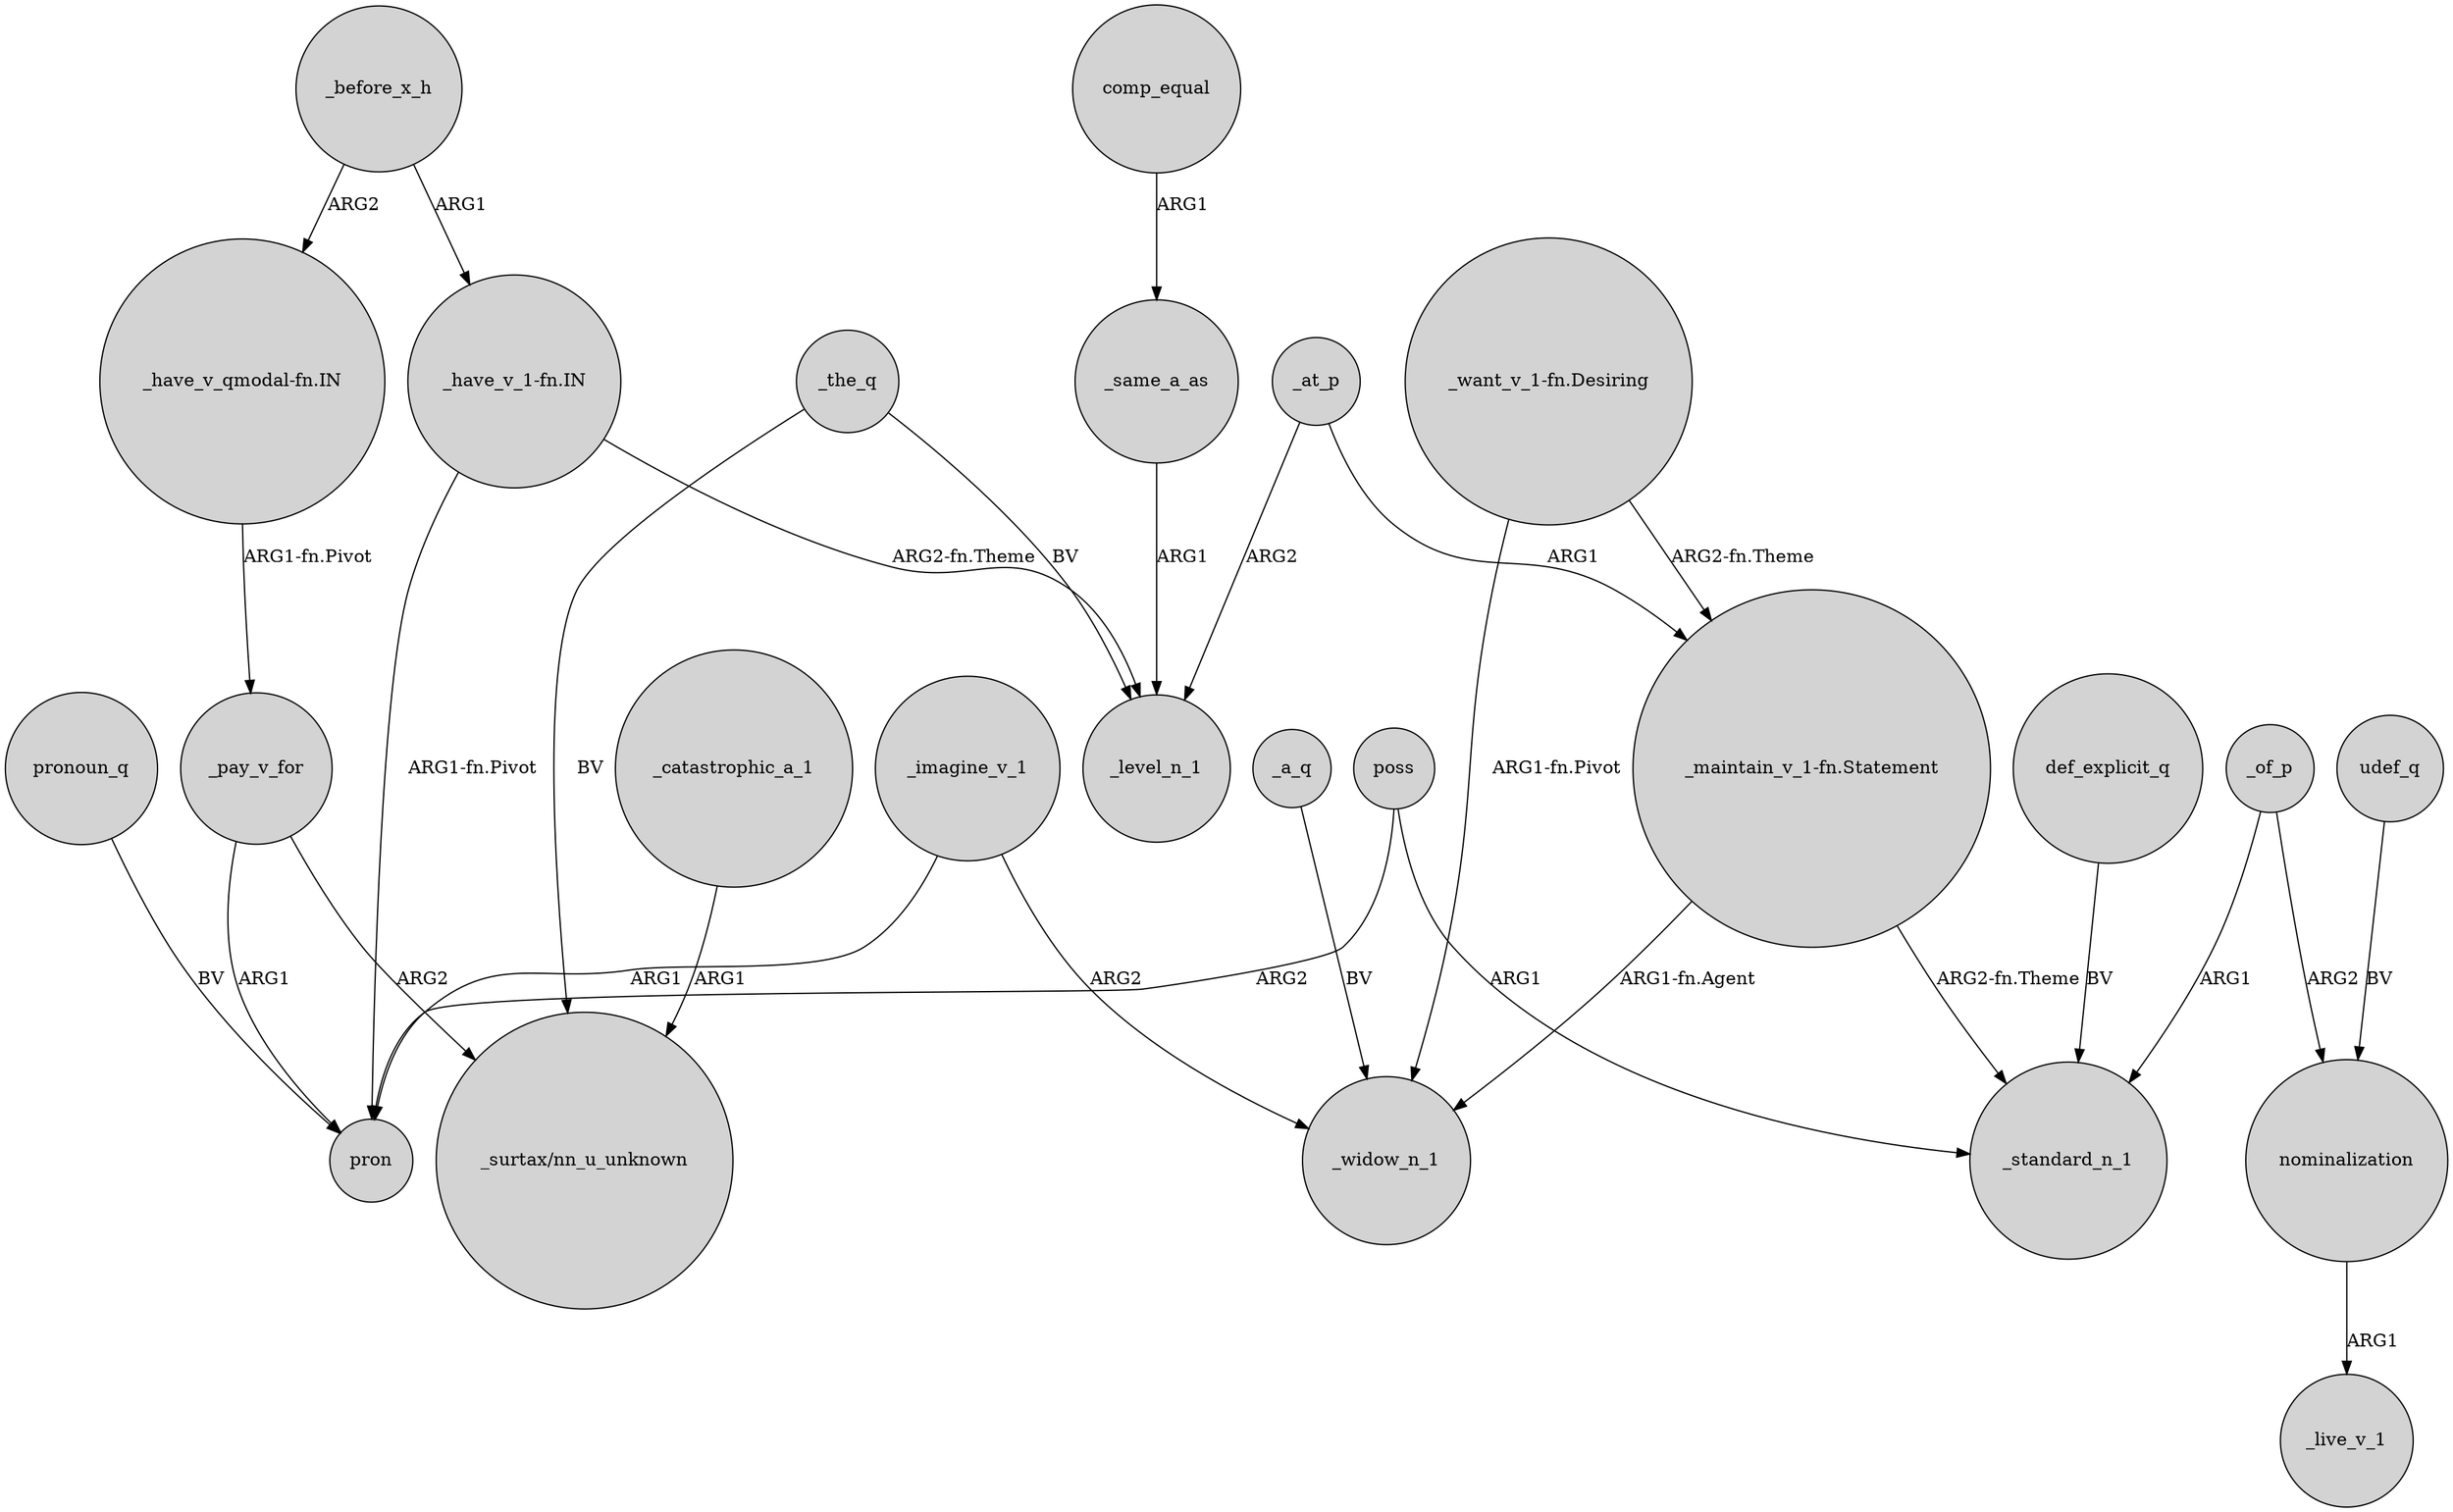 digraph {
	node [shape=circle style=filled]
	_before_x_h -> "_have_v_1-fn.IN" [label=ARG1]
	"_want_v_1-fn.Desiring" -> _widow_n_1 [label="ARG1-fn.Pivot"]
	_catastrophic_a_1 -> "_surtax/nn_u_unknown" [label=ARG1]
	"_want_v_1-fn.Desiring" -> "_maintain_v_1-fn.Statement" [label="ARG2-fn.Theme"]
	def_explicit_q -> _standard_n_1 [label=BV]
	poss -> pron [label=ARG2]
	"_maintain_v_1-fn.Statement" -> _standard_n_1 [label="ARG2-fn.Theme"]
	_imagine_v_1 -> _widow_n_1 [label=ARG2]
	_pay_v_for -> pron [label=ARG1]
	_the_q -> _level_n_1 [label=BV]
	_imagine_v_1 -> pron [label=ARG1]
	"_have_v_1-fn.IN" -> pron [label="ARG1-fn.Pivot"]
	_pay_v_for -> "_surtax/nn_u_unknown" [label=ARG2]
	_the_q -> "_surtax/nn_u_unknown" [label=BV]
	pronoun_q -> pron [label=BV]
	_same_a_as -> _level_n_1 [label=ARG1]
	comp_equal -> _same_a_as [label=ARG1]
	_of_p -> _standard_n_1 [label=ARG1]
	_of_p -> nominalization [label=ARG2]
	udef_q -> nominalization [label=BV]
	_at_p -> _level_n_1 [label=ARG2]
	nominalization -> _live_v_1 [label=ARG1]
	"_have_v_qmodal-fn.IN" -> _pay_v_for [label="ARG1-fn.Pivot"]
	_at_p -> "_maintain_v_1-fn.Statement" [label=ARG1]
	_a_q -> _widow_n_1 [label=BV]
	"_have_v_1-fn.IN" -> _level_n_1 [label="ARG2-fn.Theme"]
	poss -> _standard_n_1 [label=ARG1]
	_before_x_h -> "_have_v_qmodal-fn.IN" [label=ARG2]
	"_maintain_v_1-fn.Statement" -> _widow_n_1 [label="ARG1-fn.Agent"]
}

